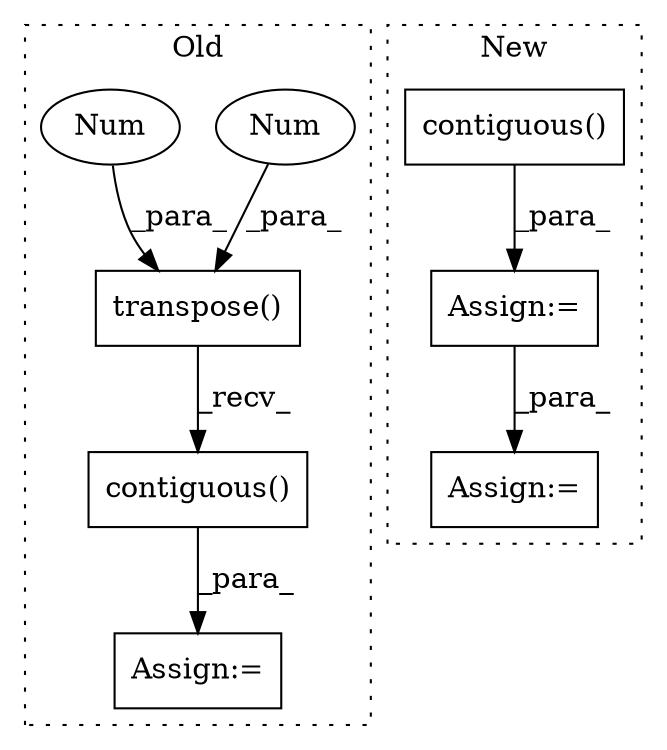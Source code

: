 digraph G {
subgraph cluster0 {
1 [label="contiguous()" a="75" s="3245" l="30" shape="box"];
5 [label="Assign:=" a="68" s="3242" l="3" shape="box"];
6 [label="transpose()" a="75" s="3245,3261" l="12,1" shape="box"];
7 [label="Num" a="76" s="3257" l="1" shape="ellipse"];
8 [label="Num" a="76" s="3260" l="1" shape="ellipse"];
label = "Old";
style="dotted";
}
subgraph cluster1 {
2 [label="contiguous()" a="75" s="3261" l="38" shape="box"];
3 [label="Assign:=" a="68" s="3465" l="3" shape="box"];
4 [label="Assign:=" a="68" s="4037" l="3" shape="box"];
label = "New";
style="dotted";
}
1 -> 5 [label="_para_"];
2 -> 3 [label="_para_"];
3 -> 4 [label="_para_"];
6 -> 1 [label="_recv_"];
7 -> 6 [label="_para_"];
8 -> 6 [label="_para_"];
}